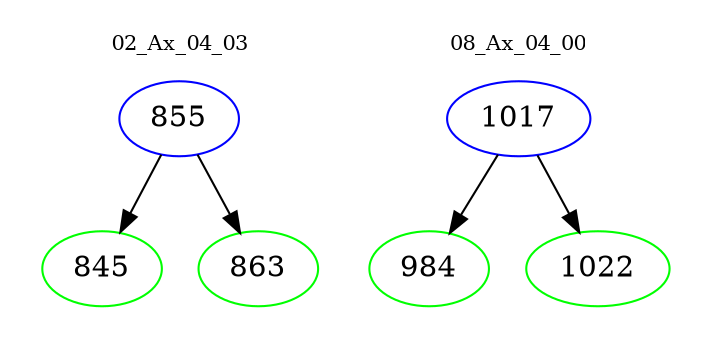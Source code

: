 digraph{
subgraph cluster_0 {
color = white
label = "02_Ax_04_03";
fontsize=10;
T0_855 [label="855", color="blue"]
T0_855 -> T0_845 [color="black"]
T0_845 [label="845", color="green"]
T0_855 -> T0_863 [color="black"]
T0_863 [label="863", color="green"]
}
subgraph cluster_1 {
color = white
label = "08_Ax_04_00";
fontsize=10;
T1_1017 [label="1017", color="blue"]
T1_1017 -> T1_984 [color="black"]
T1_984 [label="984", color="green"]
T1_1017 -> T1_1022 [color="black"]
T1_1022 [label="1022", color="green"]
}
}
